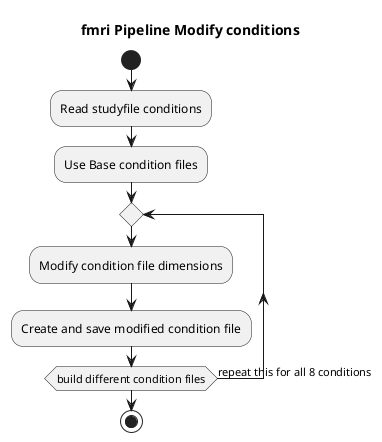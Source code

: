 @startuml
title fmri Pipeline Modify conditions

start
:Read studyfile conditions;
 :Use Base condition files;
repeat
  :Modify condition file dimensions;
  :Create and save modified condition file;
repeat while (build different condition files) is (repeat this for all 8 conditions) 

stop
@enduml